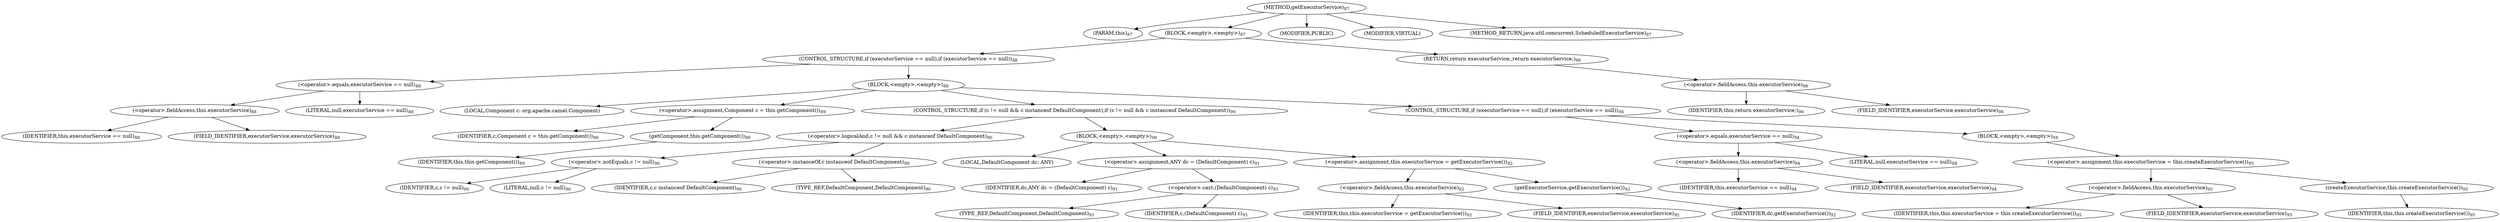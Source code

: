 digraph "getExecutorService" {  
"193" [label = <(METHOD,getExecutorService)<SUB>87</SUB>> ]
"12" [label = <(PARAM,this)<SUB>87</SUB>> ]
"194" [label = <(BLOCK,&lt;empty&gt;,&lt;empty&gt;)<SUB>87</SUB>> ]
"195" [label = <(CONTROL_STRUCTURE,if (executorService == null),if (executorService == null))<SUB>88</SUB>> ]
"196" [label = <(&lt;operator&gt;.equals,executorService == null)<SUB>88</SUB>> ]
"197" [label = <(&lt;operator&gt;.fieldAccess,this.executorService)<SUB>88</SUB>> ]
"198" [label = <(IDENTIFIER,this,executorService == null)<SUB>88</SUB>> ]
"199" [label = <(FIELD_IDENTIFIER,executorService,executorService)<SUB>88</SUB>> ]
"200" [label = <(LITERAL,null,executorService == null)<SUB>88</SUB>> ]
"201" [label = <(BLOCK,&lt;empty&gt;,&lt;empty&gt;)<SUB>88</SUB>> ]
"202" [label = <(LOCAL,Component c: org.apache.camel.Component)> ]
"203" [label = <(&lt;operator&gt;.assignment,Component c = this.getComponent())<SUB>89</SUB>> ]
"204" [label = <(IDENTIFIER,c,Component c = this.getComponent())<SUB>89</SUB>> ]
"205" [label = <(getComponent,this.getComponent())<SUB>89</SUB>> ]
"11" [label = <(IDENTIFIER,this,this.getComponent())<SUB>89</SUB>> ]
"206" [label = <(CONTROL_STRUCTURE,if (c != null &amp;&amp; c instanceof DefaultComponent),if (c != null &amp;&amp; c instanceof DefaultComponent))<SUB>90</SUB>> ]
"207" [label = <(&lt;operator&gt;.logicalAnd,c != null &amp;&amp; c instanceof DefaultComponent)<SUB>90</SUB>> ]
"208" [label = <(&lt;operator&gt;.notEquals,c != null)<SUB>90</SUB>> ]
"209" [label = <(IDENTIFIER,c,c != null)<SUB>90</SUB>> ]
"210" [label = <(LITERAL,null,c != null)<SUB>90</SUB>> ]
"211" [label = <(&lt;operator&gt;.instanceOf,c instanceof DefaultComponent)<SUB>90</SUB>> ]
"212" [label = <(IDENTIFIER,c,c instanceof DefaultComponent)<SUB>90</SUB>> ]
"213" [label = <(TYPE_REF,DefaultComponent,DefaultComponent)<SUB>90</SUB>> ]
"214" [label = <(BLOCK,&lt;empty&gt;,&lt;empty&gt;)<SUB>90</SUB>> ]
"215" [label = <(LOCAL,DefaultComponent dc: ANY)> ]
"216" [label = <(&lt;operator&gt;.assignment,ANY dc = (DefaultComponent) c)<SUB>91</SUB>> ]
"217" [label = <(IDENTIFIER,dc,ANY dc = (DefaultComponent) c)<SUB>91</SUB>> ]
"218" [label = <(&lt;operator&gt;.cast,(DefaultComponent) c)<SUB>91</SUB>> ]
"219" [label = <(TYPE_REF,DefaultComponent,DefaultComponent)<SUB>91</SUB>> ]
"220" [label = <(IDENTIFIER,c,(DefaultComponent) c)<SUB>91</SUB>> ]
"221" [label = <(&lt;operator&gt;.assignment,this.executorService = getExecutorService())<SUB>92</SUB>> ]
"222" [label = <(&lt;operator&gt;.fieldAccess,this.executorService)<SUB>92</SUB>> ]
"223" [label = <(IDENTIFIER,this,this.executorService = getExecutorService())<SUB>92</SUB>> ]
"224" [label = <(FIELD_IDENTIFIER,executorService,executorService)<SUB>92</SUB>> ]
"225" [label = <(getExecutorService,getExecutorService())<SUB>92</SUB>> ]
"226" [label = <(IDENTIFIER,dc,getExecutorService())<SUB>92</SUB>> ]
"227" [label = <(CONTROL_STRUCTURE,if (executorService == null),if (executorService == null))<SUB>94</SUB>> ]
"228" [label = <(&lt;operator&gt;.equals,executorService == null)<SUB>94</SUB>> ]
"229" [label = <(&lt;operator&gt;.fieldAccess,this.executorService)<SUB>94</SUB>> ]
"230" [label = <(IDENTIFIER,this,executorService == null)<SUB>94</SUB>> ]
"231" [label = <(FIELD_IDENTIFIER,executorService,executorService)<SUB>94</SUB>> ]
"232" [label = <(LITERAL,null,executorService == null)<SUB>94</SUB>> ]
"233" [label = <(BLOCK,&lt;empty&gt;,&lt;empty&gt;)<SUB>94</SUB>> ]
"234" [label = <(&lt;operator&gt;.assignment,this.executorService = this.createExecutorService())<SUB>95</SUB>> ]
"235" [label = <(&lt;operator&gt;.fieldAccess,this.executorService)<SUB>95</SUB>> ]
"236" [label = <(IDENTIFIER,this,this.executorService = this.createExecutorService())<SUB>95</SUB>> ]
"237" [label = <(FIELD_IDENTIFIER,executorService,executorService)<SUB>95</SUB>> ]
"238" [label = <(createExecutorService,this.createExecutorService())<SUB>95</SUB>> ]
"13" [label = <(IDENTIFIER,this,this.createExecutorService())<SUB>95</SUB>> ]
"239" [label = <(RETURN,return executorService;,return executorService;)<SUB>98</SUB>> ]
"240" [label = <(&lt;operator&gt;.fieldAccess,this.executorService)<SUB>98</SUB>> ]
"241" [label = <(IDENTIFIER,this,return executorService;)<SUB>98</SUB>> ]
"242" [label = <(FIELD_IDENTIFIER,executorService,executorService)<SUB>98</SUB>> ]
"243" [label = <(MODIFIER,PUBLIC)> ]
"244" [label = <(MODIFIER,VIRTUAL)> ]
"245" [label = <(METHOD_RETURN,java.util.concurrent.ScheduledExecutorService)<SUB>87</SUB>> ]
  "193" -> "12" 
  "193" -> "194" 
  "193" -> "243" 
  "193" -> "244" 
  "193" -> "245" 
  "194" -> "195" 
  "194" -> "239" 
  "195" -> "196" 
  "195" -> "201" 
  "196" -> "197" 
  "196" -> "200" 
  "197" -> "198" 
  "197" -> "199" 
  "201" -> "202" 
  "201" -> "203" 
  "201" -> "206" 
  "201" -> "227" 
  "203" -> "204" 
  "203" -> "205" 
  "205" -> "11" 
  "206" -> "207" 
  "206" -> "214" 
  "207" -> "208" 
  "207" -> "211" 
  "208" -> "209" 
  "208" -> "210" 
  "211" -> "212" 
  "211" -> "213" 
  "214" -> "215" 
  "214" -> "216" 
  "214" -> "221" 
  "216" -> "217" 
  "216" -> "218" 
  "218" -> "219" 
  "218" -> "220" 
  "221" -> "222" 
  "221" -> "225" 
  "222" -> "223" 
  "222" -> "224" 
  "225" -> "226" 
  "227" -> "228" 
  "227" -> "233" 
  "228" -> "229" 
  "228" -> "232" 
  "229" -> "230" 
  "229" -> "231" 
  "233" -> "234" 
  "234" -> "235" 
  "234" -> "238" 
  "235" -> "236" 
  "235" -> "237" 
  "238" -> "13" 
  "239" -> "240" 
  "240" -> "241" 
  "240" -> "242" 
}
